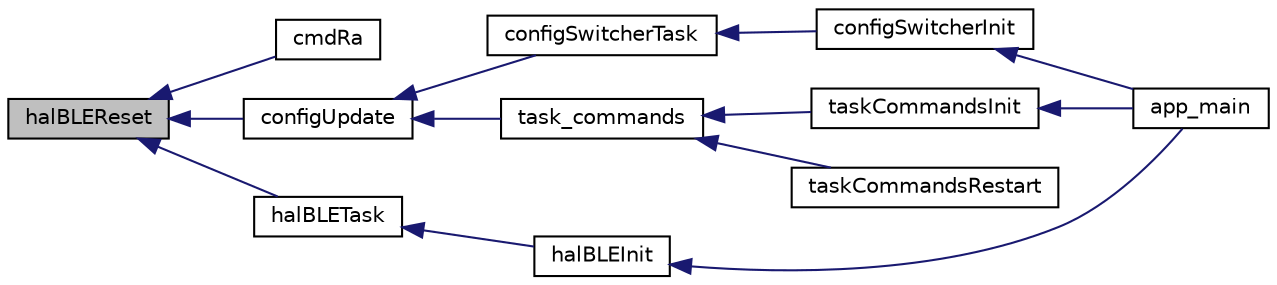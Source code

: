 digraph "halBLEReset"
{
  edge [fontname="Helvetica",fontsize="10",labelfontname="Helvetica",labelfontsize="10"];
  node [fontname="Helvetica",fontsize="10",shape=record];
  rankdir="LR";
  Node26 [label="halBLEReset",height=0.2,width=0.4,color="black", fillcolor="grey75", style="filled", fontcolor="black"];
  Node26 -> Node27 [dir="back",color="midnightblue",fontsize="10",style="solid",fontname="Helvetica"];
  Node27 [label="cmdRa",height=0.2,width=0.4,color="black", fillcolor="white", style="filled",URL="$task__commands_8c.html#a0e44fbe2c01b87dee45a6fd1094ab522"];
  Node26 -> Node28 [dir="back",color="midnightblue",fontsize="10",style="solid",fontname="Helvetica"];
  Node28 [label="configUpdate",height=0.2,width=0.4,color="black", fillcolor="white", style="filled",URL="$config__switcher_8h.html#af8fae43accd789bf2355c79ff44c2ae9",tooltip="Request config update. "];
  Node28 -> Node29 [dir="back",color="midnightblue",fontsize="10",style="solid",fontname="Helvetica"];
  Node29 [label="configSwitcherTask",height=0.2,width=0.4,color="black", fillcolor="white", style="filled",URL="$config__switcher_8c.html#af5af5079d1982d42e165039e6de7e40a",tooltip="TASK - Config switcher task, internal config reloading. "];
  Node29 -> Node30 [dir="back",color="midnightblue",fontsize="10",style="solid",fontname="Helvetica"];
  Node30 [label="configSwitcherInit",height=0.2,width=0.4,color="black", fillcolor="white", style="filled",URL="$config__switcher_8h.html#aafed047c8d04b814a85239e031cbad7b",tooltip="Initializing the config switching functionality. "];
  Node30 -> Node31 [dir="back",color="midnightblue",fontsize="10",style="solid",fontname="Helvetica"];
  Node31 [label="app_main",height=0.2,width=0.4,color="black", fillcolor="white", style="filled",URL="$flipmouse__fabi__esp32__kbdmouse__main_8c.html#abce06be17fc37d675118a678a8100a36",tooltip="Main task, created by esp-idf. "];
  Node28 -> Node32 [dir="back",color="midnightblue",fontsize="10",style="solid",fontname="Helvetica"];
  Node32 [label="task_commands",height=0.2,width=0.4,color="black", fillcolor="white", style="filled",URL="$task__commands_8c.html#a7b36c39275d773aaedcb327ef4e1516f"];
  Node32 -> Node33 [dir="back",color="midnightblue",fontsize="10",style="solid",fontname="Helvetica"];
  Node33 [label="taskCommandsInit",height=0.2,width=0.4,color="black", fillcolor="white", style="filled",URL="$task__commands_8h.html#aedb896e40753227f80768e09d3748419",tooltip="Init the command parser. "];
  Node33 -> Node31 [dir="back",color="midnightblue",fontsize="10",style="solid",fontname="Helvetica"];
  Node32 -> Node34 [dir="back",color="midnightblue",fontsize="10",style="solid",fontname="Helvetica"];
  Node34 [label="taskCommandsRestart",height=0.2,width=0.4,color="black", fillcolor="white", style="filled",URL="$task__commands_8h.html#a26091155b4d85093239033d689f363d0",tooltip="Restart the command parser task. "];
  Node26 -> Node35 [dir="back",color="midnightblue",fontsize="10",style="solid",fontname="Helvetica"];
  Node35 [label="halBLETask",height=0.2,width=0.4,color="black", fillcolor="white", style="filled",URL="$hal__ble_8c.html#ac0a136577e62fc87b368eaec618cf31e",tooltip="CONTINOUS TASK - sending HID commands via BLE. "];
  Node35 -> Node36 [dir="back",color="midnightblue",fontsize="10",style="solid",fontname="Helvetica"];
  Node36 [label="halBLEInit",height=0.2,width=0.4,color="black", fillcolor="white", style="filled",URL="$hal__ble_8h.html#a559e9af2167a8f1b05a8304234418ed3",tooltip="Main init function to start HID interface (C interface) "];
  Node36 -> Node31 [dir="back",color="midnightblue",fontsize="10",style="solid",fontname="Helvetica"];
}

